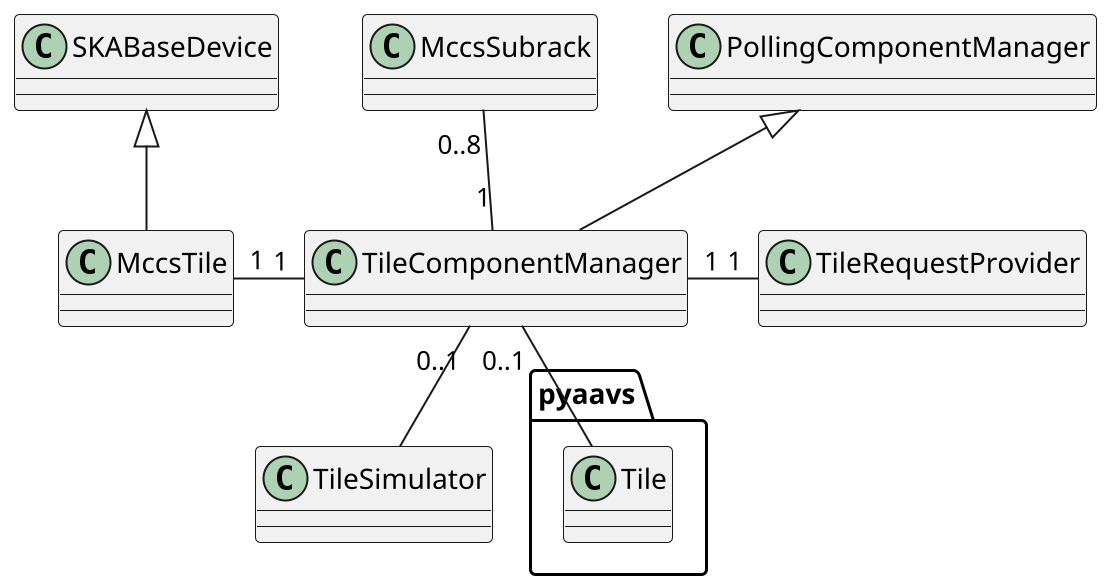 @startuml
scale 2

class SKABaseDevice {
}

class MccsTile {
}

class PollingComponentManager {
}

class TileComponentManager {
}

class MccsSubrack {
}

class pyaavs.Tile {
}
class TileSimulator {
}
class TileRequestProvider {
}



SKABaseDevice <|-- MccsTile
MccsTile "1" -r- "1" TileComponentManager

TileComponentManager "1" -u- "0..8" MccsSubrack
TileComponentManager "1" -r- "1" TileRequestProvider


PollingComponentManager <|-- TileComponentManager

TileComponentManager "0..1" --  pyaavs.Tile
TileComponentManager "0..1" --  TileSimulator



@enduml